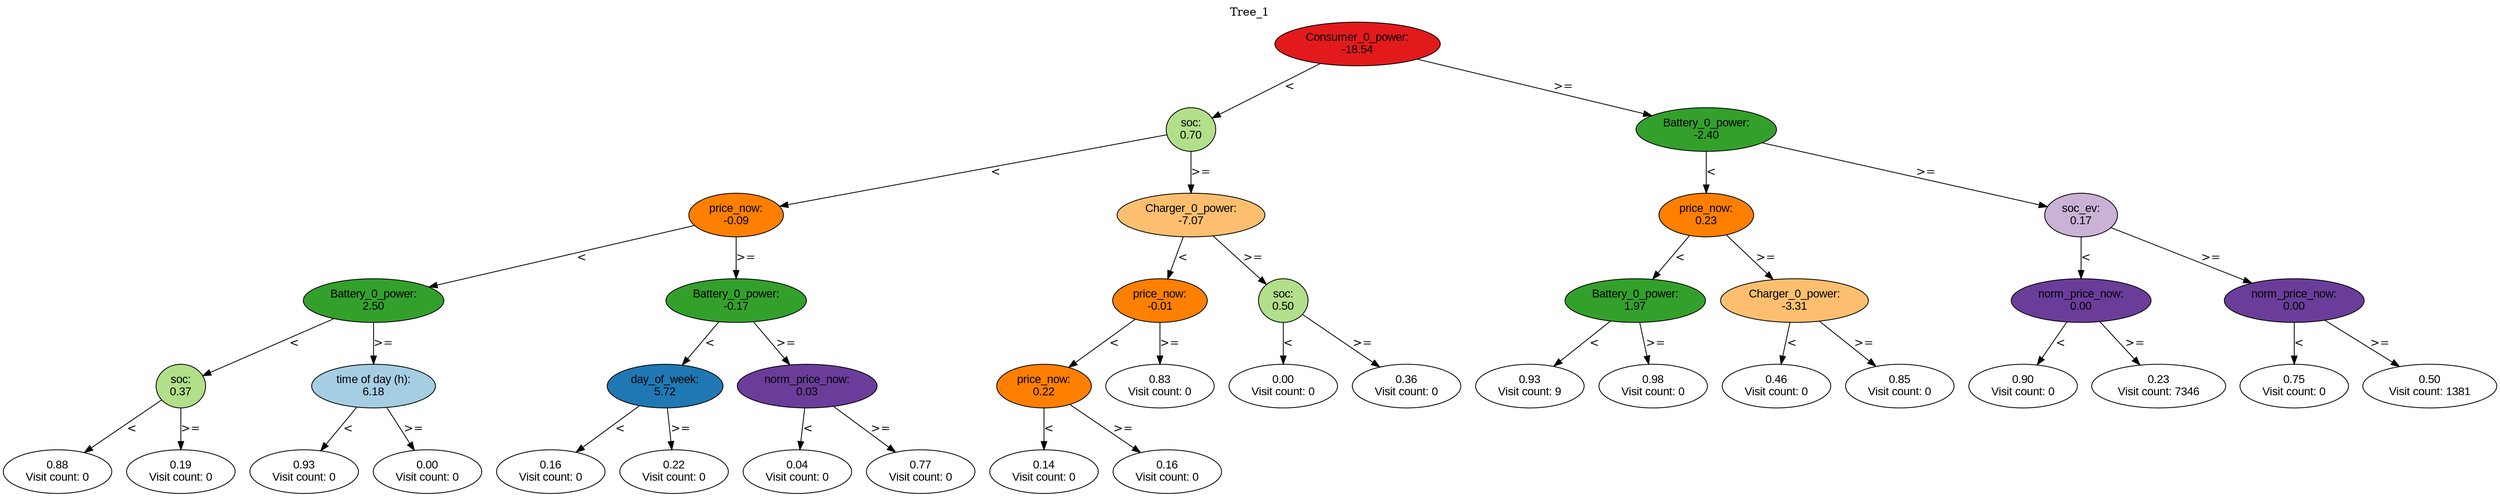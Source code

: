 digraph BST {
    node [fontname="Arial" style=filled colorscheme=paired12];
    0 [ label = "Consumer_0_power:
-18.54" fillcolor=6];
    1 [ label = "soc:
0.70" fillcolor=3];
    2 [ label = "price_now:
-0.09" fillcolor=8];
    3 [ label = "Battery_0_power:
2.50" fillcolor=4];
    4 [ label = "soc:
0.37" fillcolor=3];
    5 [ label = "0.88
Visit count: 0" fillcolor=white];
    6 [ label = "0.19
Visit count: 0" fillcolor=white];
    7 [ label = "time of day (h):
6.18" fillcolor=1];
    8 [ label = "0.93
Visit count: 0" fillcolor=white];
    9 [ label = "0.00
Visit count: 0" fillcolor=white];
    10 [ label = "Battery_0_power:
-0.17" fillcolor=4];
    11 [ label = "day_of_week:
5.72" fillcolor=2];
    12 [ label = "0.16
Visit count: 0" fillcolor=white];
    13 [ label = "0.22
Visit count: 0" fillcolor=white];
    14 [ label = "norm_price_now:
0.03" fillcolor=10];
    15 [ label = "0.04
Visit count: 0" fillcolor=white];
    16 [ label = "0.77
Visit count: 0" fillcolor=white];
    17 [ label = "Charger_0_power:
-7.07" fillcolor=7];
    18 [ label = "price_now:
-0.01" fillcolor=8];
    19 [ label = "price_now:
0.22" fillcolor=8];
    20 [ label = "0.14
Visit count: 0" fillcolor=white];
    21 [ label = "0.16
Visit count: 0" fillcolor=white];
    22 [ label = "0.83
Visit count: 0" fillcolor=white];
    23 [ label = "soc:
0.50" fillcolor=3];
    24 [ label = "0.00
Visit count: 0" fillcolor=white];
    25 [ label = "0.36
Visit count: 0" fillcolor=white];
    26 [ label = "Battery_0_power:
-2.40" fillcolor=4];
    27 [ label = "price_now:
0.23" fillcolor=8];
    28 [ label = "Battery_0_power:
1.97" fillcolor=4];
    29 [ label = "0.93
Visit count: 9" fillcolor=white];
    30 [ label = "0.98
Visit count: 0" fillcolor=white];
    31 [ label = "Charger_0_power:
-3.31" fillcolor=7];
    32 [ label = "0.46
Visit count: 0" fillcolor=white];
    33 [ label = "0.85
Visit count: 0" fillcolor=white];
    34 [ label = "soc_ev:
0.17" fillcolor=9];
    35 [ label = "norm_price_now:
0.00" fillcolor=10];
    36 [ label = "0.90
Visit count: 0" fillcolor=white];
    37 [ label = "0.23
Visit count: 7346" fillcolor=white];
    38 [ label = "norm_price_now:
0.00" fillcolor=10];
    39 [ label = "0.75
Visit count: 0" fillcolor=white];
    40 [ label = "0.50
Visit count: 1381" fillcolor=white];

    0  -> 1[ label = "<"];
    0  -> 26[ label = ">="];
    1  -> 2[ label = "<"];
    1  -> 17[ label = ">="];
    2  -> 3[ label = "<"];
    2  -> 10[ label = ">="];
    3  -> 4[ label = "<"];
    3  -> 7[ label = ">="];
    4  -> 5[ label = "<"];
    4  -> 6[ label = ">="];
    7  -> 8[ label = "<"];
    7  -> 9[ label = ">="];
    10  -> 11[ label = "<"];
    10  -> 14[ label = ">="];
    11  -> 12[ label = "<"];
    11  -> 13[ label = ">="];
    14  -> 15[ label = "<"];
    14  -> 16[ label = ">="];
    17  -> 18[ label = "<"];
    17  -> 23[ label = ">="];
    18  -> 19[ label = "<"];
    18  -> 22[ label = ">="];
    19  -> 20[ label = "<"];
    19  -> 21[ label = ">="];
    23  -> 24[ label = "<"];
    23  -> 25[ label = ">="];
    26  -> 27[ label = "<"];
    26  -> 34[ label = ">="];
    27  -> 28[ label = "<"];
    27  -> 31[ label = ">="];
    28  -> 29[ label = "<"];
    28  -> 30[ label = ">="];
    31  -> 32[ label = "<"];
    31  -> 33[ label = ">="];
    34  -> 35[ label = "<"];
    34  -> 38[ label = ">="];
    35  -> 36[ label = "<"];
    35  -> 37[ label = ">="];
    38  -> 39[ label = "<"];
    38  -> 40[ label = ">="];

    labelloc="t";
    label="Tree_1";
}